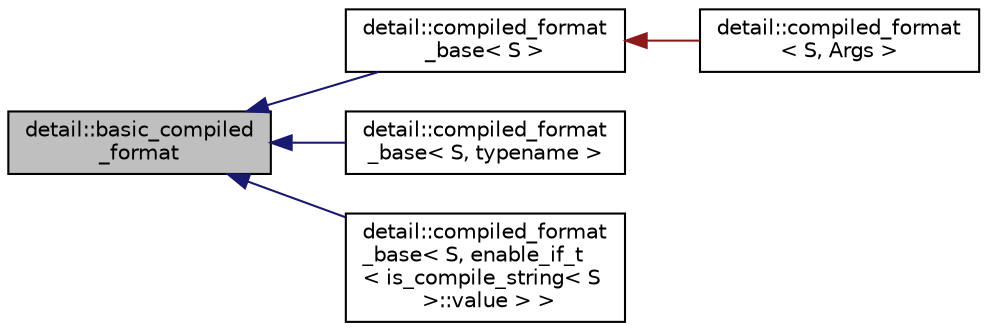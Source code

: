 digraph "detail::basic_compiled_format"
{
 // INTERACTIVE_SVG=YES
  edge [fontname="Helvetica",fontsize="10",labelfontname="Helvetica",labelfontsize="10"];
  node [fontname="Helvetica",fontsize="10",shape=record];
  rankdir="LR";
  Node1 [label="detail::basic_compiled\l_format",height=0.2,width=0.4,color="black", fillcolor="grey75", style="filled", fontcolor="black"];
  Node1 -> Node2 [dir="back",color="midnightblue",fontsize="10",style="solid",fontname="Helvetica"];
  Node2 [label="detail::compiled_format\l_base\< S \>",height=0.2,width=0.4,color="black", fillcolor="white", style="filled",URL="$structdetail_1_1compiled__format__base.html"];
  Node2 -> Node3 [dir="back",color="firebrick4",fontsize="10",style="solid",fontname="Helvetica"];
  Node3 [label="detail::compiled_format\l\< S, Args \>",height=0.2,width=0.4,color="black", fillcolor="white", style="filled",URL="$classdetail_1_1compiled__format.html"];
  Node1 -> Node4 [dir="back",color="midnightblue",fontsize="10",style="solid",fontname="Helvetica"];
  Node4 [label="detail::compiled_format\l_base\< S, typename \>",height=0.2,width=0.4,color="black", fillcolor="white", style="filled",URL="$structdetail_1_1compiled__format__base.html"];
  Node1 -> Node5 [dir="back",color="midnightblue",fontsize="10",style="solid",fontname="Helvetica"];
  Node5 [label="detail::compiled_format\l_base\< S, enable_if_t\l\< is_compile_string\< S\l \>::value \> \>",height=0.2,width=0.4,color="black", fillcolor="white", style="filled",URL="$structdetail_1_1compiled__format__base_3_01_s_00_01enable__if__t_3_01is__compile__string_3_01_s_01_4_1_1value_01_4_01_4.html"];
}
